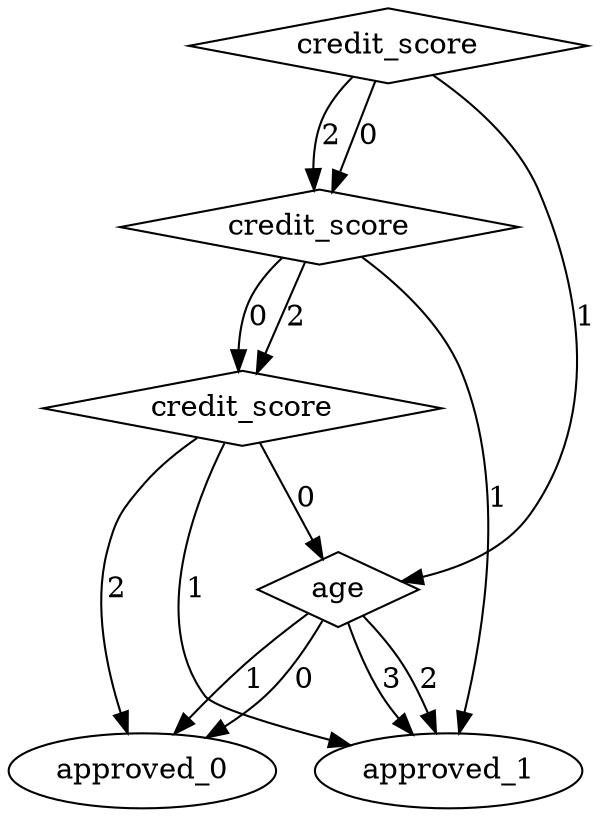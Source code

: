 digraph {
node [label=approved_1,style=""] approved_1
node [label=approved_1,style=""] approved_1
node [label=approved_0,style=""] approved_0
node [label=approved_0,style=""] approved_0
node [label=approved_0,style=""] approved_0
node [label=approved_1,style=""] approved_1
node [label=approved_1,style=""] approved_1
node [label=age,shape="diamond",style=""] 3
node [label=credit_score,shape="diamond",style=""] 2
node [label=credit_score,shape="diamond",style=""] 1
node [label=credit_score,shape="diamond",style=""] 0

3 -> approved_1 [label="3"]
3 -> approved_1 [label="2"]
3 -> approved_0 [label="1"]
3 -> approved_0 [label="0"]
2 -> approved_0 [label="2"]
2 -> approved_1 [label="1"]
2 -> 3 [label="0"]
1 -> 2 [label="2"]
1 -> approved_1 [label="1"]
1 -> 2 [label="0"]
0 -> 1 [label="2"]
0 -> 3 [label="1"]
0 -> 1 [label="0"]
}